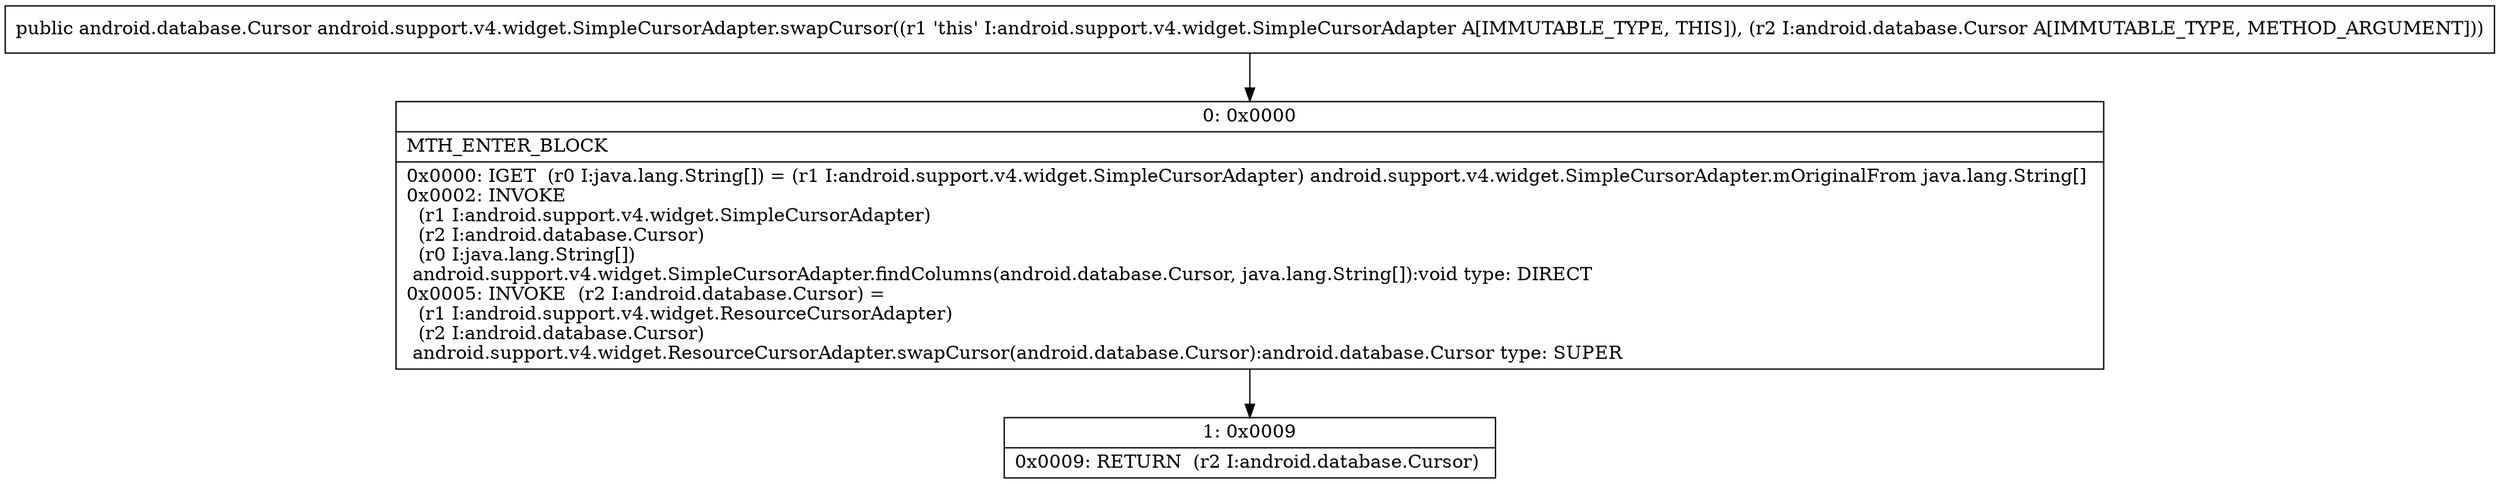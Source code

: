 digraph "CFG forandroid.support.v4.widget.SimpleCursorAdapter.swapCursor(Landroid\/database\/Cursor;)Landroid\/database\/Cursor;" {
Node_0 [shape=record,label="{0\:\ 0x0000|MTH_ENTER_BLOCK\l|0x0000: IGET  (r0 I:java.lang.String[]) = (r1 I:android.support.v4.widget.SimpleCursorAdapter) android.support.v4.widget.SimpleCursorAdapter.mOriginalFrom java.lang.String[] \l0x0002: INVOKE  \l  (r1 I:android.support.v4.widget.SimpleCursorAdapter)\l  (r2 I:android.database.Cursor)\l  (r0 I:java.lang.String[])\l android.support.v4.widget.SimpleCursorAdapter.findColumns(android.database.Cursor, java.lang.String[]):void type: DIRECT \l0x0005: INVOKE  (r2 I:android.database.Cursor) = \l  (r1 I:android.support.v4.widget.ResourceCursorAdapter)\l  (r2 I:android.database.Cursor)\l android.support.v4.widget.ResourceCursorAdapter.swapCursor(android.database.Cursor):android.database.Cursor type: SUPER \l}"];
Node_1 [shape=record,label="{1\:\ 0x0009|0x0009: RETURN  (r2 I:android.database.Cursor) \l}"];
MethodNode[shape=record,label="{public android.database.Cursor android.support.v4.widget.SimpleCursorAdapter.swapCursor((r1 'this' I:android.support.v4.widget.SimpleCursorAdapter A[IMMUTABLE_TYPE, THIS]), (r2 I:android.database.Cursor A[IMMUTABLE_TYPE, METHOD_ARGUMENT])) }"];
MethodNode -> Node_0;
Node_0 -> Node_1;
}

